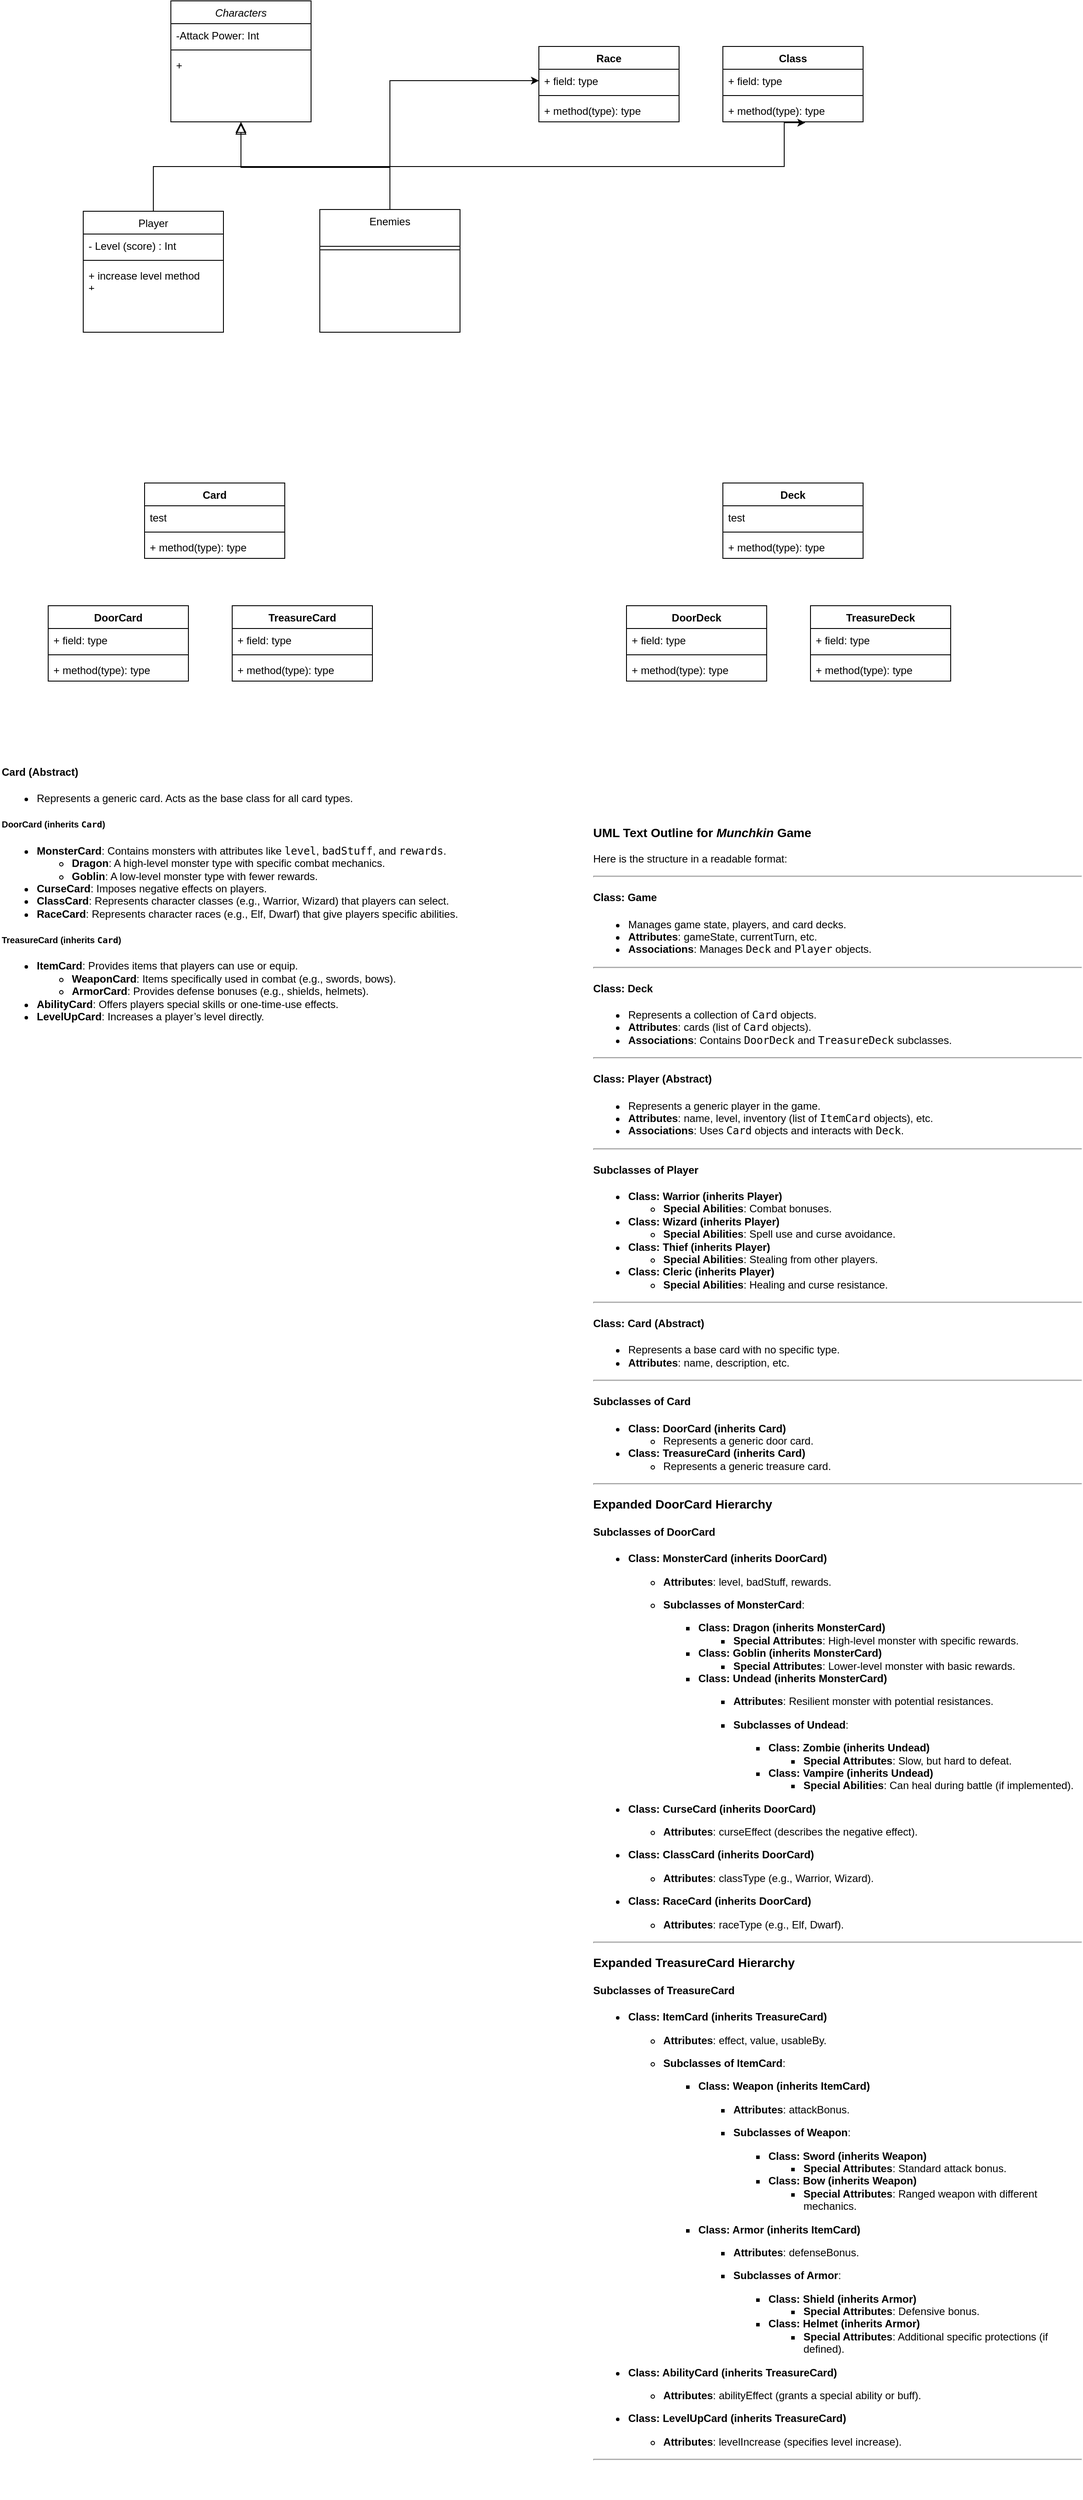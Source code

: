 <mxfile version="24.8.4">
  <diagram id="C5RBs43oDa-KdzZeNtuy" name="Page-1">
    <mxGraphModel dx="1434" dy="710" grid="1" gridSize="10" guides="1" tooltips="1" connect="1" arrows="1" fold="1" page="1" pageScale="1" pageWidth="1169" pageHeight="827" math="0" shadow="0">
      <root>
        <mxCell id="WIyWlLk6GJQsqaUBKTNV-0" />
        <mxCell id="WIyWlLk6GJQsqaUBKTNV-1" parent="WIyWlLk6GJQsqaUBKTNV-0" />
        <mxCell id="zkfFHV4jXpPFQw0GAbJ--0" value="Characters" style="swimlane;fontStyle=2;align=center;verticalAlign=top;childLayout=stackLayout;horizontal=1;startSize=26;horizontalStack=0;resizeParent=1;resizeLast=0;collapsible=1;marginBottom=0;rounded=0;shadow=0;strokeWidth=1;" parent="WIyWlLk6GJQsqaUBKTNV-1" vertex="1">
          <mxGeometry x="220" y="120" width="160" height="138" as="geometry">
            <mxRectangle x="230" y="140" width="160" height="26" as="alternateBounds" />
          </mxGeometry>
        </mxCell>
        <mxCell id="zkfFHV4jXpPFQw0GAbJ--1" value="-Attack Power: Int&#xa;" style="text;align=left;verticalAlign=top;spacingLeft=4;spacingRight=4;overflow=hidden;rotatable=0;points=[[0,0.5],[1,0.5]];portConstraint=eastwest;" parent="zkfFHV4jXpPFQw0GAbJ--0" vertex="1">
          <mxGeometry y="26" width="160" height="26" as="geometry" />
        </mxCell>
        <mxCell id="zkfFHV4jXpPFQw0GAbJ--4" value="" style="line;html=1;strokeWidth=1;align=left;verticalAlign=middle;spacingTop=-1;spacingLeft=3;spacingRight=3;rotatable=0;labelPosition=right;points=[];portConstraint=eastwest;" parent="zkfFHV4jXpPFQw0GAbJ--0" vertex="1">
          <mxGeometry y="52" width="160" height="8" as="geometry" />
        </mxCell>
        <mxCell id="zkfFHV4jXpPFQw0GAbJ--5" value="+" style="text;align=left;verticalAlign=top;spacingLeft=4;spacingRight=4;overflow=hidden;rotatable=0;points=[[0,0.5],[1,0.5]];portConstraint=eastwest;" parent="zkfFHV4jXpPFQw0GAbJ--0" vertex="1">
          <mxGeometry y="60" width="160" height="26" as="geometry" />
        </mxCell>
        <mxCell id="zkfFHV4jXpPFQw0GAbJ--6" value="Player" style="swimlane;fontStyle=0;align=center;verticalAlign=top;childLayout=stackLayout;horizontal=1;startSize=26;horizontalStack=0;resizeParent=1;resizeLast=0;collapsible=1;marginBottom=0;rounded=0;shadow=0;strokeWidth=1;" parent="WIyWlLk6GJQsqaUBKTNV-1" vertex="1">
          <mxGeometry x="120" y="360" width="160" height="138" as="geometry">
            <mxRectangle x="130" y="380" width="160" height="26" as="alternateBounds" />
          </mxGeometry>
        </mxCell>
        <mxCell id="zkfFHV4jXpPFQw0GAbJ--8" value="- Level (score) : Int" style="text;align=left;verticalAlign=top;spacingLeft=4;spacingRight=4;overflow=hidden;rotatable=0;points=[[0,0.5],[1,0.5]];portConstraint=eastwest;rounded=0;shadow=0;html=0;" parent="zkfFHV4jXpPFQw0GAbJ--6" vertex="1">
          <mxGeometry y="26" width="160" height="26" as="geometry" />
        </mxCell>
        <mxCell id="zkfFHV4jXpPFQw0GAbJ--9" value="" style="line;html=1;strokeWidth=1;align=left;verticalAlign=middle;spacingTop=-1;spacingLeft=3;spacingRight=3;rotatable=0;labelPosition=right;points=[];portConstraint=eastwest;" parent="zkfFHV4jXpPFQw0GAbJ--6" vertex="1">
          <mxGeometry y="52" width="160" height="8" as="geometry" />
        </mxCell>
        <mxCell id="zkfFHV4jXpPFQw0GAbJ--10" value="+ increase level method&#xa;+ " style="text;align=left;verticalAlign=top;spacingLeft=4;spacingRight=4;overflow=hidden;rotatable=0;points=[[0,0.5],[1,0.5]];portConstraint=eastwest;fontStyle=0" parent="zkfFHV4jXpPFQw0GAbJ--6" vertex="1">
          <mxGeometry y="60" width="160" height="26" as="geometry" />
        </mxCell>
        <mxCell id="zkfFHV4jXpPFQw0GAbJ--12" value="" style="endArrow=block;endSize=10;endFill=0;shadow=0;strokeWidth=1;rounded=0;curved=0;edgeStyle=elbowEdgeStyle;elbow=vertical;" parent="WIyWlLk6GJQsqaUBKTNV-1" source="zkfFHV4jXpPFQw0GAbJ--6" target="zkfFHV4jXpPFQw0GAbJ--0" edge="1">
          <mxGeometry width="160" relative="1" as="geometry">
            <mxPoint x="200" y="203" as="sourcePoint" />
            <mxPoint x="200" y="203" as="targetPoint" />
          </mxGeometry>
        </mxCell>
        <mxCell id="wFL-AXxrgNAwJjKeGGwz-13" style="edgeStyle=orthogonalEdgeStyle;rounded=0;orthogonalLoop=1;jettySize=auto;html=1;entryX=0;entryY=0.5;entryDx=0;entryDy=0;" edge="1" parent="WIyWlLk6GJQsqaUBKTNV-1" source="zkfFHV4jXpPFQw0GAbJ--13" target="s0XefDD_S5xjxOcm7cyM-2">
          <mxGeometry relative="1" as="geometry">
            <mxPoint x="800" y="360" as="targetPoint" />
          </mxGeometry>
        </mxCell>
        <mxCell id="zkfFHV4jXpPFQw0GAbJ--13" value="Enemies" style="swimlane;fontStyle=0;align=center;verticalAlign=top;childLayout=stackLayout;horizontal=1;startSize=42;horizontalStack=0;resizeParent=1;resizeLast=0;collapsible=1;marginBottom=0;rounded=0;shadow=0;strokeWidth=1;" parent="WIyWlLk6GJQsqaUBKTNV-1" vertex="1">
          <mxGeometry x="390" y="358" width="160" height="140" as="geometry">
            <mxRectangle x="340" y="380" width="170" height="26" as="alternateBounds" />
          </mxGeometry>
        </mxCell>
        <mxCell id="zkfFHV4jXpPFQw0GAbJ--15" value="" style="line;html=1;strokeWidth=1;align=left;verticalAlign=middle;spacingTop=-1;spacingLeft=3;spacingRight=3;rotatable=0;labelPosition=right;points=[];portConstraint=eastwest;" parent="zkfFHV4jXpPFQw0GAbJ--13" vertex="1">
          <mxGeometry y="42" width="160" height="8" as="geometry" />
        </mxCell>
        <mxCell id="zkfFHV4jXpPFQw0GAbJ--16" value="" style="endArrow=block;endSize=10;endFill=0;shadow=0;strokeWidth=1;rounded=0;curved=0;edgeStyle=elbowEdgeStyle;elbow=vertical;" parent="WIyWlLk6GJQsqaUBKTNV-1" edge="1">
          <mxGeometry width="160" relative="1" as="geometry">
            <mxPoint x="470" y="320" as="sourcePoint" />
            <mxPoint x="300" y="260" as="targetPoint" />
            <Array as="points">
              <mxPoint x="300" y="310" />
            </Array>
          </mxGeometry>
        </mxCell>
        <mxCell id="s0XefDD_S5xjxOcm7cyM-1" value="Race" style="swimlane;fontStyle=1;align=center;verticalAlign=top;childLayout=stackLayout;horizontal=1;startSize=26;horizontalStack=0;resizeParent=1;resizeParentMax=0;resizeLast=0;collapsible=1;marginBottom=0;whiteSpace=wrap;html=1;" parent="WIyWlLk6GJQsqaUBKTNV-1" vertex="1">
          <mxGeometry x="640" y="172" width="160" height="86" as="geometry" />
        </mxCell>
        <mxCell id="s0XefDD_S5xjxOcm7cyM-2" value="+ field: type" style="text;strokeColor=none;fillColor=none;align=left;verticalAlign=top;spacingLeft=4;spacingRight=4;overflow=hidden;rotatable=0;points=[[0,0.5],[1,0.5]];portConstraint=eastwest;whiteSpace=wrap;html=1;" parent="s0XefDD_S5xjxOcm7cyM-1" vertex="1">
          <mxGeometry y="26" width="160" height="26" as="geometry" />
        </mxCell>
        <mxCell id="s0XefDD_S5xjxOcm7cyM-3" value="" style="line;strokeWidth=1;fillColor=none;align=left;verticalAlign=middle;spacingTop=-1;spacingLeft=3;spacingRight=3;rotatable=0;labelPosition=right;points=[];portConstraint=eastwest;strokeColor=inherit;" parent="s0XefDD_S5xjxOcm7cyM-1" vertex="1">
          <mxGeometry y="52" width="160" height="8" as="geometry" />
        </mxCell>
        <mxCell id="s0XefDD_S5xjxOcm7cyM-4" value="+ method(type): type" style="text;strokeColor=none;fillColor=none;align=left;verticalAlign=top;spacingLeft=4;spacingRight=4;overflow=hidden;rotatable=0;points=[[0,0.5],[1,0.5]];portConstraint=eastwest;whiteSpace=wrap;html=1;" parent="s0XefDD_S5xjxOcm7cyM-1" vertex="1">
          <mxGeometry y="60" width="160" height="26" as="geometry" />
        </mxCell>
        <mxCell id="s0XefDD_S5xjxOcm7cyM-5" value="Class" style="swimlane;fontStyle=1;align=center;verticalAlign=top;childLayout=stackLayout;horizontal=1;startSize=26;horizontalStack=0;resizeParent=1;resizeParentMax=0;resizeLast=0;collapsible=1;marginBottom=0;whiteSpace=wrap;html=1;" parent="WIyWlLk6GJQsqaUBKTNV-1" vertex="1">
          <mxGeometry x="850" y="172" width="160" height="86" as="geometry" />
        </mxCell>
        <mxCell id="s0XefDD_S5xjxOcm7cyM-6" value="+ field: type" style="text;strokeColor=none;fillColor=none;align=left;verticalAlign=top;spacingLeft=4;spacingRight=4;overflow=hidden;rotatable=0;points=[[0,0.5],[1,0.5]];portConstraint=eastwest;whiteSpace=wrap;html=1;" parent="s0XefDD_S5xjxOcm7cyM-5" vertex="1">
          <mxGeometry y="26" width="160" height="26" as="geometry" />
        </mxCell>
        <mxCell id="s0XefDD_S5xjxOcm7cyM-7" value="" style="line;strokeWidth=1;fillColor=none;align=left;verticalAlign=middle;spacingTop=-1;spacingLeft=3;spacingRight=3;rotatable=0;labelPosition=right;points=[];portConstraint=eastwest;strokeColor=inherit;" parent="s0XefDD_S5xjxOcm7cyM-5" vertex="1">
          <mxGeometry y="52" width="160" height="8" as="geometry" />
        </mxCell>
        <mxCell id="s0XefDD_S5xjxOcm7cyM-8" value="+ method(type): type" style="text;strokeColor=none;fillColor=none;align=left;verticalAlign=top;spacingLeft=4;spacingRight=4;overflow=hidden;rotatable=0;points=[[0,0.5],[1,0.5]];portConstraint=eastwest;whiteSpace=wrap;html=1;" parent="s0XefDD_S5xjxOcm7cyM-5" vertex="1">
          <mxGeometry y="60" width="160" height="26" as="geometry" />
        </mxCell>
        <mxCell id="wFL-AXxrgNAwJjKeGGwz-0" value="Deck" style="swimlane;fontStyle=1;align=center;verticalAlign=top;childLayout=stackLayout;horizontal=1;startSize=26;horizontalStack=0;resizeParent=1;resizeParentMax=0;resizeLast=0;collapsible=1;marginBottom=0;whiteSpace=wrap;html=1;" vertex="1" parent="WIyWlLk6GJQsqaUBKTNV-1">
          <mxGeometry x="850" y="670" width="160" height="86" as="geometry" />
        </mxCell>
        <mxCell id="wFL-AXxrgNAwJjKeGGwz-1" value="test" style="text;strokeColor=none;fillColor=none;align=left;verticalAlign=top;spacingLeft=4;spacingRight=4;overflow=hidden;rotatable=0;points=[[0,0.5],[1,0.5]];portConstraint=eastwest;whiteSpace=wrap;html=1;" vertex="1" parent="wFL-AXxrgNAwJjKeGGwz-0">
          <mxGeometry y="26" width="160" height="26" as="geometry" />
        </mxCell>
        <mxCell id="wFL-AXxrgNAwJjKeGGwz-2" value="" style="line;strokeWidth=1;fillColor=none;align=left;verticalAlign=middle;spacingTop=-1;spacingLeft=3;spacingRight=3;rotatable=0;labelPosition=right;points=[];portConstraint=eastwest;strokeColor=inherit;" vertex="1" parent="wFL-AXxrgNAwJjKeGGwz-0">
          <mxGeometry y="52" width="160" height="8" as="geometry" />
        </mxCell>
        <mxCell id="wFL-AXxrgNAwJjKeGGwz-3" value="+ method(type): type" style="text;strokeColor=none;fillColor=none;align=left;verticalAlign=top;spacingLeft=4;spacingRight=4;overflow=hidden;rotatable=0;points=[[0,0.5],[1,0.5]];portConstraint=eastwest;whiteSpace=wrap;html=1;" vertex="1" parent="wFL-AXxrgNAwJjKeGGwz-0">
          <mxGeometry y="60" width="160" height="26" as="geometry" />
        </mxCell>
        <mxCell id="wFL-AXxrgNAwJjKeGGwz-4" value="DoorDeck" style="swimlane;fontStyle=1;align=center;verticalAlign=top;childLayout=stackLayout;horizontal=1;startSize=26;horizontalStack=0;resizeParent=1;resizeParentMax=0;resizeLast=0;collapsible=1;marginBottom=0;whiteSpace=wrap;html=1;" vertex="1" parent="WIyWlLk6GJQsqaUBKTNV-1">
          <mxGeometry x="740" y="810" width="160" height="86" as="geometry" />
        </mxCell>
        <mxCell id="wFL-AXxrgNAwJjKeGGwz-5" value="+ field: type" style="text;strokeColor=none;fillColor=none;align=left;verticalAlign=top;spacingLeft=4;spacingRight=4;overflow=hidden;rotatable=0;points=[[0,0.5],[1,0.5]];portConstraint=eastwest;whiteSpace=wrap;html=1;" vertex="1" parent="wFL-AXxrgNAwJjKeGGwz-4">
          <mxGeometry y="26" width="160" height="26" as="geometry" />
        </mxCell>
        <mxCell id="wFL-AXxrgNAwJjKeGGwz-6" value="" style="line;strokeWidth=1;fillColor=none;align=left;verticalAlign=middle;spacingTop=-1;spacingLeft=3;spacingRight=3;rotatable=0;labelPosition=right;points=[];portConstraint=eastwest;strokeColor=inherit;" vertex="1" parent="wFL-AXxrgNAwJjKeGGwz-4">
          <mxGeometry y="52" width="160" height="8" as="geometry" />
        </mxCell>
        <mxCell id="wFL-AXxrgNAwJjKeGGwz-7" value="+ method(type): type" style="text;strokeColor=none;fillColor=none;align=left;verticalAlign=top;spacingLeft=4;spacingRight=4;overflow=hidden;rotatable=0;points=[[0,0.5],[1,0.5]];portConstraint=eastwest;whiteSpace=wrap;html=1;" vertex="1" parent="wFL-AXxrgNAwJjKeGGwz-4">
          <mxGeometry y="60" width="160" height="26" as="geometry" />
        </mxCell>
        <mxCell id="wFL-AXxrgNAwJjKeGGwz-8" value="TreasureDeck" style="swimlane;fontStyle=1;align=center;verticalAlign=top;childLayout=stackLayout;horizontal=1;startSize=26;horizontalStack=0;resizeParent=1;resizeParentMax=0;resizeLast=0;collapsible=1;marginBottom=0;whiteSpace=wrap;html=1;" vertex="1" parent="WIyWlLk6GJQsqaUBKTNV-1">
          <mxGeometry x="950" y="810" width="160" height="86" as="geometry" />
        </mxCell>
        <mxCell id="wFL-AXxrgNAwJjKeGGwz-9" value="+ field: type" style="text;strokeColor=none;fillColor=none;align=left;verticalAlign=top;spacingLeft=4;spacingRight=4;overflow=hidden;rotatable=0;points=[[0,0.5],[1,0.5]];portConstraint=eastwest;whiteSpace=wrap;html=1;" vertex="1" parent="wFL-AXxrgNAwJjKeGGwz-8">
          <mxGeometry y="26" width="160" height="26" as="geometry" />
        </mxCell>
        <mxCell id="wFL-AXxrgNAwJjKeGGwz-10" value="" style="line;strokeWidth=1;fillColor=none;align=left;verticalAlign=middle;spacingTop=-1;spacingLeft=3;spacingRight=3;rotatable=0;labelPosition=right;points=[];portConstraint=eastwest;strokeColor=inherit;" vertex="1" parent="wFL-AXxrgNAwJjKeGGwz-8">
          <mxGeometry y="52" width="160" height="8" as="geometry" />
        </mxCell>
        <mxCell id="wFL-AXxrgNAwJjKeGGwz-11" value="+ method(type): type" style="text;strokeColor=none;fillColor=none;align=left;verticalAlign=top;spacingLeft=4;spacingRight=4;overflow=hidden;rotatable=0;points=[[0,0.5],[1,0.5]];portConstraint=eastwest;whiteSpace=wrap;html=1;" vertex="1" parent="wFL-AXxrgNAwJjKeGGwz-8">
          <mxGeometry y="60" width="160" height="26" as="geometry" />
        </mxCell>
        <mxCell id="wFL-AXxrgNAwJjKeGGwz-16" style="edgeStyle=orthogonalEdgeStyle;rounded=0;orthogonalLoop=1;jettySize=auto;html=1;entryX=0.588;entryY=1.038;entryDx=0;entryDy=0;entryPerimeter=0;" edge="1" parent="WIyWlLk6GJQsqaUBKTNV-1" source="zkfFHV4jXpPFQw0GAbJ--6" target="s0XefDD_S5xjxOcm7cyM-8">
          <mxGeometry relative="1" as="geometry">
            <Array as="points">
              <mxPoint x="200" y="309" />
              <mxPoint x="920" y="309" />
              <mxPoint x="920" y="259" />
            </Array>
          </mxGeometry>
        </mxCell>
        <mxCell id="wFL-AXxrgNAwJjKeGGwz-17" value="Card" style="swimlane;fontStyle=1;align=center;verticalAlign=top;childLayout=stackLayout;horizontal=1;startSize=26;horizontalStack=0;resizeParent=1;resizeParentMax=0;resizeLast=0;collapsible=1;marginBottom=0;whiteSpace=wrap;html=1;" vertex="1" parent="WIyWlLk6GJQsqaUBKTNV-1">
          <mxGeometry x="190" y="670" width="160" height="86" as="geometry" />
        </mxCell>
        <mxCell id="wFL-AXxrgNAwJjKeGGwz-18" value="test" style="text;strokeColor=none;fillColor=none;align=left;verticalAlign=top;spacingLeft=4;spacingRight=4;overflow=hidden;rotatable=0;points=[[0,0.5],[1,0.5]];portConstraint=eastwest;whiteSpace=wrap;html=1;" vertex="1" parent="wFL-AXxrgNAwJjKeGGwz-17">
          <mxGeometry y="26" width="160" height="26" as="geometry" />
        </mxCell>
        <mxCell id="wFL-AXxrgNAwJjKeGGwz-19" value="" style="line;strokeWidth=1;fillColor=none;align=left;verticalAlign=middle;spacingTop=-1;spacingLeft=3;spacingRight=3;rotatable=0;labelPosition=right;points=[];portConstraint=eastwest;strokeColor=inherit;" vertex="1" parent="wFL-AXxrgNAwJjKeGGwz-17">
          <mxGeometry y="52" width="160" height="8" as="geometry" />
        </mxCell>
        <mxCell id="wFL-AXxrgNAwJjKeGGwz-20" value="+ method(type): type" style="text;strokeColor=none;fillColor=none;align=left;verticalAlign=top;spacingLeft=4;spacingRight=4;overflow=hidden;rotatable=0;points=[[0,0.5],[1,0.5]];portConstraint=eastwest;whiteSpace=wrap;html=1;" vertex="1" parent="wFL-AXxrgNAwJjKeGGwz-17">
          <mxGeometry y="60" width="160" height="26" as="geometry" />
        </mxCell>
        <mxCell id="wFL-AXxrgNAwJjKeGGwz-21" value="DoorCard" style="swimlane;fontStyle=1;align=center;verticalAlign=top;childLayout=stackLayout;horizontal=1;startSize=26;horizontalStack=0;resizeParent=1;resizeParentMax=0;resizeLast=0;collapsible=1;marginBottom=0;whiteSpace=wrap;html=1;" vertex="1" parent="WIyWlLk6GJQsqaUBKTNV-1">
          <mxGeometry x="80" y="810" width="160" height="86" as="geometry" />
        </mxCell>
        <mxCell id="wFL-AXxrgNAwJjKeGGwz-22" value="+ field: type" style="text;strokeColor=none;fillColor=none;align=left;verticalAlign=top;spacingLeft=4;spacingRight=4;overflow=hidden;rotatable=0;points=[[0,0.5],[1,0.5]];portConstraint=eastwest;whiteSpace=wrap;html=1;" vertex="1" parent="wFL-AXxrgNAwJjKeGGwz-21">
          <mxGeometry y="26" width="160" height="26" as="geometry" />
        </mxCell>
        <mxCell id="wFL-AXxrgNAwJjKeGGwz-23" value="" style="line;strokeWidth=1;fillColor=none;align=left;verticalAlign=middle;spacingTop=-1;spacingLeft=3;spacingRight=3;rotatable=0;labelPosition=right;points=[];portConstraint=eastwest;strokeColor=inherit;" vertex="1" parent="wFL-AXxrgNAwJjKeGGwz-21">
          <mxGeometry y="52" width="160" height="8" as="geometry" />
        </mxCell>
        <mxCell id="wFL-AXxrgNAwJjKeGGwz-24" value="+ method(type): type" style="text;strokeColor=none;fillColor=none;align=left;verticalAlign=top;spacingLeft=4;spacingRight=4;overflow=hidden;rotatable=0;points=[[0,0.5],[1,0.5]];portConstraint=eastwest;whiteSpace=wrap;html=1;" vertex="1" parent="wFL-AXxrgNAwJjKeGGwz-21">
          <mxGeometry y="60" width="160" height="26" as="geometry" />
        </mxCell>
        <mxCell id="wFL-AXxrgNAwJjKeGGwz-25" value="TreasureCard" style="swimlane;fontStyle=1;align=center;verticalAlign=top;childLayout=stackLayout;horizontal=1;startSize=26;horizontalStack=0;resizeParent=1;resizeParentMax=0;resizeLast=0;collapsible=1;marginBottom=0;whiteSpace=wrap;html=1;" vertex="1" parent="WIyWlLk6GJQsqaUBKTNV-1">
          <mxGeometry x="290" y="810" width="160" height="86" as="geometry" />
        </mxCell>
        <mxCell id="wFL-AXxrgNAwJjKeGGwz-26" value="+ field: type" style="text;strokeColor=none;fillColor=none;align=left;verticalAlign=top;spacingLeft=4;spacingRight=4;overflow=hidden;rotatable=0;points=[[0,0.5],[1,0.5]];portConstraint=eastwest;whiteSpace=wrap;html=1;" vertex="1" parent="wFL-AXxrgNAwJjKeGGwz-25">
          <mxGeometry y="26" width="160" height="26" as="geometry" />
        </mxCell>
        <mxCell id="wFL-AXxrgNAwJjKeGGwz-27" value="" style="line;strokeWidth=1;fillColor=none;align=left;verticalAlign=middle;spacingTop=-1;spacingLeft=3;spacingRight=3;rotatable=0;labelPosition=right;points=[];portConstraint=eastwest;strokeColor=inherit;" vertex="1" parent="wFL-AXxrgNAwJjKeGGwz-25">
          <mxGeometry y="52" width="160" height="8" as="geometry" />
        </mxCell>
        <mxCell id="wFL-AXxrgNAwJjKeGGwz-28" value="+ method(type): type" style="text;strokeColor=none;fillColor=none;align=left;verticalAlign=top;spacingLeft=4;spacingRight=4;overflow=hidden;rotatable=0;points=[[0,0.5],[1,0.5]];portConstraint=eastwest;whiteSpace=wrap;html=1;" vertex="1" parent="wFL-AXxrgNAwJjKeGGwz-25">
          <mxGeometry y="60" width="160" height="26" as="geometry" />
        </mxCell>
        <mxCell id="wFL-AXxrgNAwJjKeGGwz-29" value="&lt;h4&gt;&lt;strong&gt;Card&lt;/strong&gt; (Abstract)&lt;/h4&gt;&lt;ul&gt;&lt;li&gt;Represents a generic card. Acts as the base class for all card types.&lt;/li&gt;&lt;/ul&gt;&lt;h5&gt;&lt;strong&gt;DoorCard&lt;/strong&gt; (inherits &lt;code&gt;Card&lt;/code&gt;)&lt;/h5&gt;&lt;ul&gt;&lt;li&gt;&lt;strong&gt;MonsterCard&lt;/strong&gt;: Contains monsters with attributes like &lt;code&gt;level&lt;/code&gt;, &lt;code&gt;badStuff&lt;/code&gt;, and &lt;code&gt;rewards&lt;/code&gt;.&lt;ul&gt;&lt;li&gt;&lt;strong&gt;Dragon&lt;/strong&gt;: A high-level monster type with specific combat mechanics.&lt;/li&gt;&lt;li&gt;&lt;strong&gt;Goblin&lt;/strong&gt;: A low-level monster type with fewer rewards.&lt;/li&gt;&lt;/ul&gt;&lt;/li&gt;&lt;li&gt;&lt;strong&gt;CurseCard&lt;/strong&gt;: Imposes negative effects on players.&lt;/li&gt;&lt;li&gt;&lt;strong&gt;ClassCard&lt;/strong&gt;: Represents character classes (e.g., Warrior, Wizard) that players can select.&lt;/li&gt;&lt;li&gt;&lt;strong&gt;RaceCard&lt;/strong&gt;: Represents character races (e.g., Elf, Dwarf) that give players specific abilities.&lt;/li&gt;&lt;/ul&gt;&lt;h5&gt;&lt;strong&gt;TreasureCard&lt;/strong&gt; (inherits &lt;code&gt;Card&lt;/code&gt;)&lt;/h5&gt;&lt;ul&gt;&lt;li&gt;&lt;strong&gt;ItemCard&lt;/strong&gt;: Provides items that players can use or equip.&lt;ul&gt;&lt;li&gt;&lt;strong&gt;WeaponCard&lt;/strong&gt;: Items specifically used in combat (e.g., swords, bows).&lt;/li&gt;&lt;li&gt;&lt;strong&gt;ArmorCard&lt;/strong&gt;: Provides defense bonuses (e.g., shields, helmets).&lt;/li&gt;&lt;/ul&gt;&lt;/li&gt;&lt;li&gt;&lt;strong&gt;AbilityCard&lt;/strong&gt;: Offers players special skills or one-time-use effects.&lt;/li&gt;&lt;li&gt;&lt;strong&gt;LevelUpCard&lt;/strong&gt;: Increases a player’s level directly.&lt;/li&gt;&lt;/ul&gt;" style="text;whiteSpace=wrap;html=1;" vertex="1" parent="WIyWlLk6GJQsqaUBKTNV-1">
          <mxGeometry x="25" y="970" width="560" height="340" as="geometry" />
        </mxCell>
        <mxCell id="wFL-AXxrgNAwJjKeGGwz-30" value="&lt;h3&gt;UML Text Outline for &lt;em&gt;Munchkin&lt;/em&gt; Game&lt;/h3&gt;&lt;p&gt;Here is the structure in a readable format:&lt;/p&gt;&lt;hr&gt;&lt;h4&gt;&lt;strong&gt;Class: Game&lt;/strong&gt;&lt;/h4&gt;&lt;ul&gt;&lt;li&gt;Manages game state, players, and card decks.&lt;/li&gt;&lt;li&gt;&lt;strong&gt;Attributes&lt;/strong&gt;: gameState, currentTurn, etc.&lt;/li&gt;&lt;li&gt;&lt;strong&gt;Associations&lt;/strong&gt;: Manages &lt;code&gt;Deck&lt;/code&gt; and &lt;code&gt;Player&lt;/code&gt; objects.&lt;/li&gt;&lt;/ul&gt;&lt;hr&gt;&lt;h4&gt;&lt;strong&gt;Class: Deck&lt;/strong&gt;&lt;/h4&gt;&lt;ul&gt;&lt;li&gt;Represents a collection of &lt;code&gt;Card&lt;/code&gt; objects.&lt;/li&gt;&lt;li&gt;&lt;strong&gt;Attributes&lt;/strong&gt;: cards (list of &lt;code&gt;Card&lt;/code&gt; objects).&lt;/li&gt;&lt;li&gt;&lt;strong&gt;Associations&lt;/strong&gt;: Contains &lt;code&gt;DoorDeck&lt;/code&gt; and &lt;code&gt;TreasureDeck&lt;/code&gt; subclasses.&lt;/li&gt;&lt;/ul&gt;&lt;hr&gt;&lt;h4&gt;&lt;strong&gt;Class: Player (Abstract)&lt;/strong&gt;&lt;/h4&gt;&lt;ul&gt;&lt;li&gt;Represents a generic player in the game.&lt;/li&gt;&lt;li&gt;&lt;strong&gt;Attributes&lt;/strong&gt;: name, level, inventory (list of &lt;code&gt;ItemCard&lt;/code&gt; objects), etc.&lt;/li&gt;&lt;li&gt;&lt;strong&gt;Associations&lt;/strong&gt;: Uses &lt;code&gt;Card&lt;/code&gt; objects and interacts with &lt;code&gt;Deck&lt;/code&gt;.&lt;/li&gt;&lt;/ul&gt;&lt;hr&gt;&lt;h4&gt;Subclasses of &lt;strong&gt;Player&lt;/strong&gt;&lt;/h4&gt;&lt;ul&gt;&lt;li&gt;&lt;strong&gt;Class: Warrior (inherits Player)&lt;/strong&gt;&lt;ul&gt;&lt;li&gt;&lt;strong&gt;Special Abilities&lt;/strong&gt;: Combat bonuses.&lt;/li&gt;&lt;/ul&gt;&lt;/li&gt;&lt;li&gt;&lt;strong&gt;Class: Wizard (inherits Player)&lt;/strong&gt;&lt;ul&gt;&lt;li&gt;&lt;strong&gt;Special Abilities&lt;/strong&gt;: Spell use and curse avoidance.&lt;/li&gt;&lt;/ul&gt;&lt;/li&gt;&lt;li&gt;&lt;strong&gt;Class: Thief (inherits Player)&lt;/strong&gt;&lt;ul&gt;&lt;li&gt;&lt;strong&gt;Special Abilities&lt;/strong&gt;: Stealing from other players.&lt;/li&gt;&lt;/ul&gt;&lt;/li&gt;&lt;li&gt;&lt;strong&gt;Class: Cleric (inherits Player)&lt;/strong&gt;&lt;ul&gt;&lt;li&gt;&lt;strong&gt;Special Abilities&lt;/strong&gt;: Healing and curse resistance.&lt;/li&gt;&lt;/ul&gt;&lt;/li&gt;&lt;/ul&gt;&lt;hr&gt;&lt;h4&gt;&lt;strong&gt;Class: Card (Abstract)&lt;/strong&gt;&lt;/h4&gt;&lt;ul&gt;&lt;li&gt;Represents a base card with no specific type.&lt;/li&gt;&lt;li&gt;&lt;strong&gt;Attributes&lt;/strong&gt;: name, description, etc.&lt;/li&gt;&lt;/ul&gt;&lt;hr&gt;&lt;h4&gt;Subclasses of &lt;strong&gt;Card&lt;/strong&gt;&lt;/h4&gt;&lt;ul&gt;&lt;li&gt;&lt;strong&gt;Class: DoorCard (inherits Card)&lt;/strong&gt;&lt;ul&gt;&lt;li&gt;Represents a generic door card.&lt;/li&gt;&lt;/ul&gt;&lt;/li&gt;&lt;li&gt;&lt;strong&gt;Class: TreasureCard (inherits Card)&lt;/strong&gt;&lt;ul&gt;&lt;li&gt;Represents a generic treasure card.&lt;/li&gt;&lt;/ul&gt;&lt;/li&gt;&lt;/ul&gt;&lt;hr&gt;&lt;h3&gt;Expanded DoorCard Hierarchy&lt;/h3&gt;&lt;h4&gt;Subclasses of &lt;strong&gt;DoorCard&lt;/strong&gt;&lt;/h4&gt;&lt;ul&gt;&lt;li&gt;&lt;p&gt;&lt;strong&gt;Class: MonsterCard (inherits DoorCard)&lt;/strong&gt;&lt;/p&gt;&lt;ul&gt;&lt;li&gt;&lt;p&gt;&lt;strong&gt;Attributes&lt;/strong&gt;: level, badStuff, rewards.&lt;/p&gt;&lt;/li&gt;&lt;li&gt;&lt;p&gt;&lt;strong&gt;Subclasses of MonsterCard&lt;/strong&gt;:&lt;/p&gt;&lt;ul&gt;&lt;li&gt;&lt;strong&gt;Class: Dragon (inherits MonsterCard)&lt;/strong&gt;&lt;ul&gt;&lt;li&gt;&lt;strong&gt;Special Attributes&lt;/strong&gt;: High-level monster with specific rewards.&lt;/li&gt;&lt;/ul&gt;&lt;/li&gt;&lt;li&gt;&lt;strong&gt;Class: Goblin (inherits MonsterCard)&lt;/strong&gt;&lt;ul&gt;&lt;li&gt;&lt;strong&gt;Special Attributes&lt;/strong&gt;: Lower-level monster with basic rewards.&lt;/li&gt;&lt;/ul&gt;&lt;/li&gt;&lt;li&gt;&lt;strong&gt;Class: Undead (inherits MonsterCard)&lt;/strong&gt;&lt;ul&gt;&lt;li&gt;&lt;p&gt;&lt;strong&gt;Attributes&lt;/strong&gt;: Resilient monster with potential resistances.&lt;/p&gt;&lt;/li&gt;&lt;li&gt;&lt;p&gt;&lt;strong&gt;Subclasses of Undead&lt;/strong&gt;:&lt;/p&gt;&lt;ul&gt;&lt;li&gt;&lt;strong&gt;Class: Zombie (inherits Undead)&lt;/strong&gt;&lt;ul&gt;&lt;li&gt;&lt;strong&gt;Special Attributes&lt;/strong&gt;: Slow, but hard to defeat.&lt;/li&gt;&lt;/ul&gt;&lt;/li&gt;&lt;li&gt;&lt;strong&gt;Class: Vampire (inherits Undead)&lt;/strong&gt;&lt;ul&gt;&lt;li&gt;&lt;strong&gt;Special Abilities&lt;/strong&gt;: Can heal during battle (if implemented).&lt;/li&gt;&lt;/ul&gt;&lt;/li&gt;&lt;/ul&gt;&lt;/li&gt;&lt;/ul&gt;&lt;/li&gt;&lt;/ul&gt;&lt;/li&gt;&lt;/ul&gt;&lt;/li&gt;&lt;li&gt;&lt;p&gt;&lt;strong&gt;Class: CurseCard (inherits DoorCard)&lt;/strong&gt;&lt;/p&gt;&lt;ul&gt;&lt;li&gt;&lt;strong&gt;Attributes&lt;/strong&gt;: curseEffect (describes the negative effect).&lt;/li&gt;&lt;/ul&gt;&lt;/li&gt;&lt;li&gt;&lt;p&gt;&lt;strong&gt;Class: ClassCard (inherits DoorCard)&lt;/strong&gt;&lt;/p&gt;&lt;ul&gt;&lt;li&gt;&lt;strong&gt;Attributes&lt;/strong&gt;: classType (e.g., Warrior, Wizard).&lt;/li&gt;&lt;/ul&gt;&lt;/li&gt;&lt;li&gt;&lt;p&gt;&lt;strong&gt;Class: RaceCard (inherits DoorCard)&lt;/strong&gt;&lt;/p&gt;&lt;ul&gt;&lt;li&gt;&lt;strong&gt;Attributes&lt;/strong&gt;: raceType (e.g., Elf, Dwarf).&lt;/li&gt;&lt;/ul&gt;&lt;/li&gt;&lt;/ul&gt;&lt;hr&gt;&lt;h3&gt;Expanded TreasureCard Hierarchy&lt;/h3&gt;&lt;h4&gt;Subclasses of &lt;strong&gt;TreasureCard&lt;/strong&gt;&lt;/h4&gt;&lt;ul&gt;&lt;li&gt;&lt;p&gt;&lt;strong&gt;Class: ItemCard (inherits TreasureCard)&lt;/strong&gt;&lt;/p&gt;&lt;ul&gt;&lt;li&gt;&lt;p&gt;&lt;strong&gt;Attributes&lt;/strong&gt;: effect, value, usableBy.&lt;/p&gt;&lt;/li&gt;&lt;li&gt;&lt;p&gt;&lt;strong&gt;Subclasses of ItemCard&lt;/strong&gt;:&lt;/p&gt;&lt;ul&gt;&lt;li&gt;&lt;p&gt;&lt;strong&gt;Class: Weapon (inherits ItemCard)&lt;/strong&gt;&lt;/p&gt;&lt;ul&gt;&lt;li&gt;&lt;p&gt;&lt;strong&gt;Attributes&lt;/strong&gt;: attackBonus.&lt;/p&gt;&lt;/li&gt;&lt;li&gt;&lt;p&gt;&lt;strong&gt;Subclasses of Weapon&lt;/strong&gt;:&lt;/p&gt;&lt;ul&gt;&lt;li&gt;&lt;strong&gt;Class: Sword (inherits Weapon)&lt;/strong&gt;&lt;ul&gt;&lt;li&gt;&lt;strong&gt;Special Attributes&lt;/strong&gt;: Standard attack bonus.&lt;/li&gt;&lt;/ul&gt;&lt;/li&gt;&lt;li&gt;&lt;strong&gt;Class: Bow (inherits Weapon)&lt;/strong&gt;&lt;ul&gt;&lt;li&gt;&lt;strong&gt;Special Attributes&lt;/strong&gt;: Ranged weapon with different mechanics.&lt;/li&gt;&lt;/ul&gt;&lt;/li&gt;&lt;/ul&gt;&lt;/li&gt;&lt;/ul&gt;&lt;/li&gt;&lt;li&gt;&lt;p&gt;&lt;strong&gt;Class: Armor (inherits ItemCard)&lt;/strong&gt;&lt;/p&gt;&lt;ul&gt;&lt;li&gt;&lt;p&gt;&lt;strong&gt;Attributes&lt;/strong&gt;: defenseBonus.&lt;/p&gt;&lt;/li&gt;&lt;li&gt;&lt;p&gt;&lt;strong&gt;Subclasses of Armor&lt;/strong&gt;:&lt;/p&gt;&lt;ul&gt;&lt;li&gt;&lt;strong&gt;Class: Shield (inherits Armor)&lt;/strong&gt;&lt;ul&gt;&lt;li&gt;&lt;strong&gt;Special Attributes&lt;/strong&gt;: Defensive bonus.&lt;/li&gt;&lt;/ul&gt;&lt;/li&gt;&lt;li&gt;&lt;strong&gt;Class: Helmet (inherits Armor)&lt;/strong&gt;&lt;ul&gt;&lt;li&gt;&lt;strong&gt;Special Attributes&lt;/strong&gt;: Additional specific protections (if defined).&lt;/li&gt;&lt;/ul&gt;&lt;/li&gt;&lt;/ul&gt;&lt;/li&gt;&lt;/ul&gt;&lt;/li&gt;&lt;/ul&gt;&lt;/li&gt;&lt;/ul&gt;&lt;/li&gt;&lt;li&gt;&lt;p&gt;&lt;strong&gt;Class: AbilityCard (inherits TreasureCard)&lt;/strong&gt;&lt;/p&gt;&lt;ul&gt;&lt;li&gt;&lt;strong&gt;Attributes&lt;/strong&gt;: abilityEffect (grants a special ability or buff).&lt;/li&gt;&lt;/ul&gt;&lt;/li&gt;&lt;li&gt;&lt;p&gt;&lt;strong&gt;Class: LevelUpCard (inherits TreasureCard)&lt;/strong&gt;&lt;/p&gt;&lt;ul&gt;&lt;li&gt;&lt;strong&gt;Attributes&lt;/strong&gt;: levelIncrease (specifies level increase).&lt;/li&gt;&lt;/ul&gt;&lt;/li&gt;&lt;/ul&gt;&lt;hr&gt;&lt;h3&gt;&lt;/h3&gt;" style="text;whiteSpace=wrap;html=1;" vertex="1" parent="WIyWlLk6GJQsqaUBKTNV-1">
          <mxGeometry x="700" y="1040" width="560" height="1930" as="geometry" />
        </mxCell>
      </root>
    </mxGraphModel>
  </diagram>
</mxfile>

